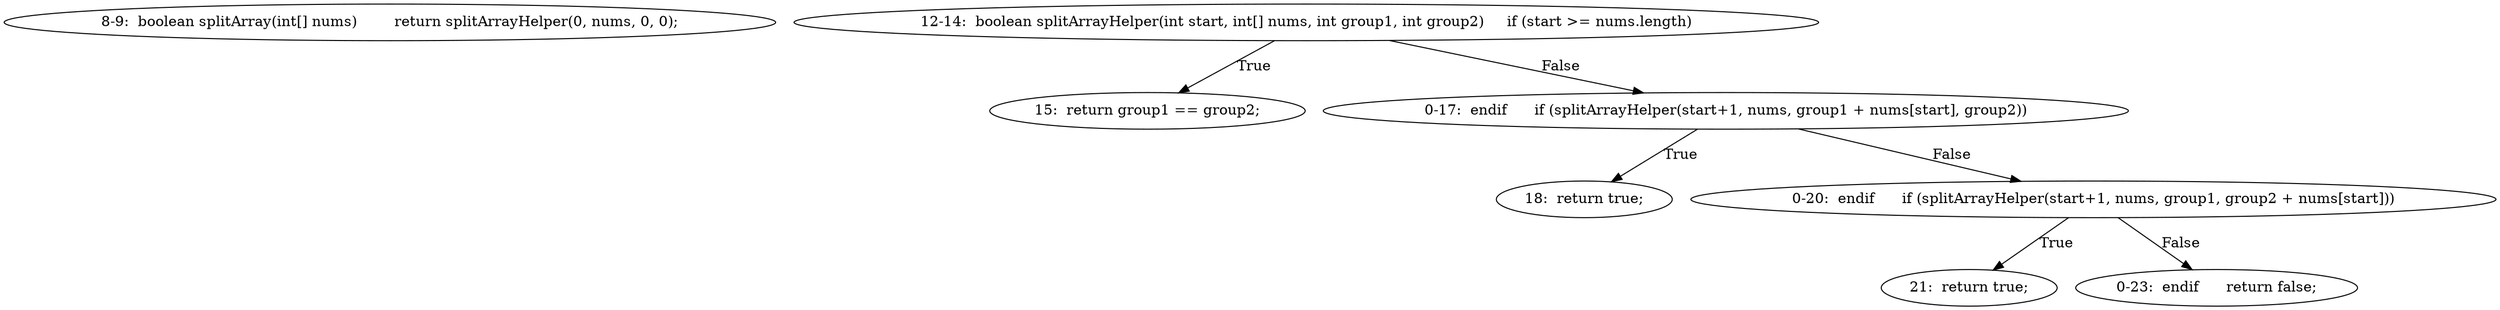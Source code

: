 digraph result_test { 
// graph-vertices
  a1  [label="8-9:  boolean splitArray(int[] nums)	return splitArrayHelper(0, nums, 0, 0);"]; 
  a2  [label="12-14:  boolean splitArrayHelper(int start, int[] nums, int group1, int group2)	if (start >= nums.length)"]; 
  4  [label="15:  return group1 == group2;"]; 
  a3  [label="0-17:  endif	if (splitArrayHelper(start+1, nums, group1 + nums[start], group2))"]; 
  7  [label="18:  return true;"]; 
  a4  [label="0-20:  endif	if (splitArrayHelper(start+1, nums, group1, group2 + nums[start]))"]; 
  10  [label="21:  return true;"]; 
  a5  [label="0-23:  endif	return false;"]; 
// graph-edges
  a2 -> 4  [label="True"]; 
  a2 -> a3  [label="False"]; 
  a3 -> 7  [label="True"]; 
  a3 -> a4  [label="False"]; 
  a4 -> 10  [label="True"]; 
  a4 -> a5  [label="False"]; 
}